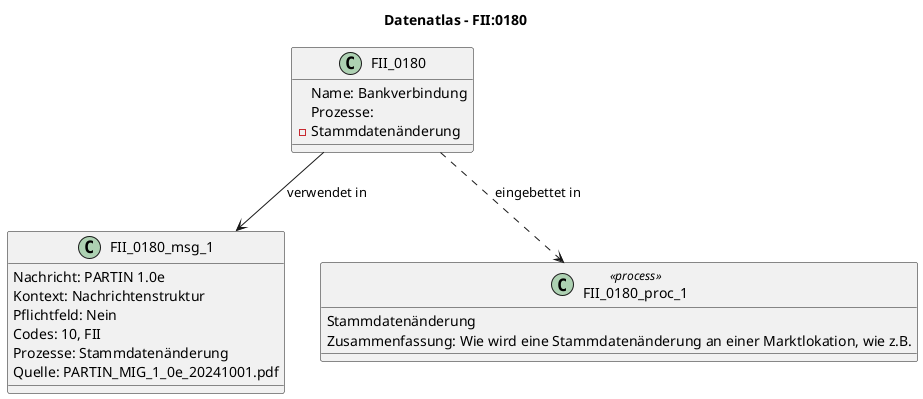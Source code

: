 @startuml
title Datenatlas – FII:0180
class FII_0180 {
  Name: Bankverbindung
  Prozesse:
    - Stammdatenänderung
}
class FII_0180_msg_1 {
  Nachricht: PARTIN 1.0e
  Kontext: Nachrichtenstruktur
  Pflichtfeld: Nein
  Codes: 10, FII
  Prozesse: Stammdatenänderung
  Quelle: PARTIN_MIG_1_0e_20241001.pdf
}
FII_0180 --> FII_0180_msg_1 : verwendet in
class FII_0180_proc_1 <<process>> {
  Stammdatenänderung
  Zusammenfassung: Wie wird eine Stammdatenänderung an einer Marktlokation, wie z.B.
}
FII_0180 ..> FII_0180_proc_1 : eingebettet in
@enduml